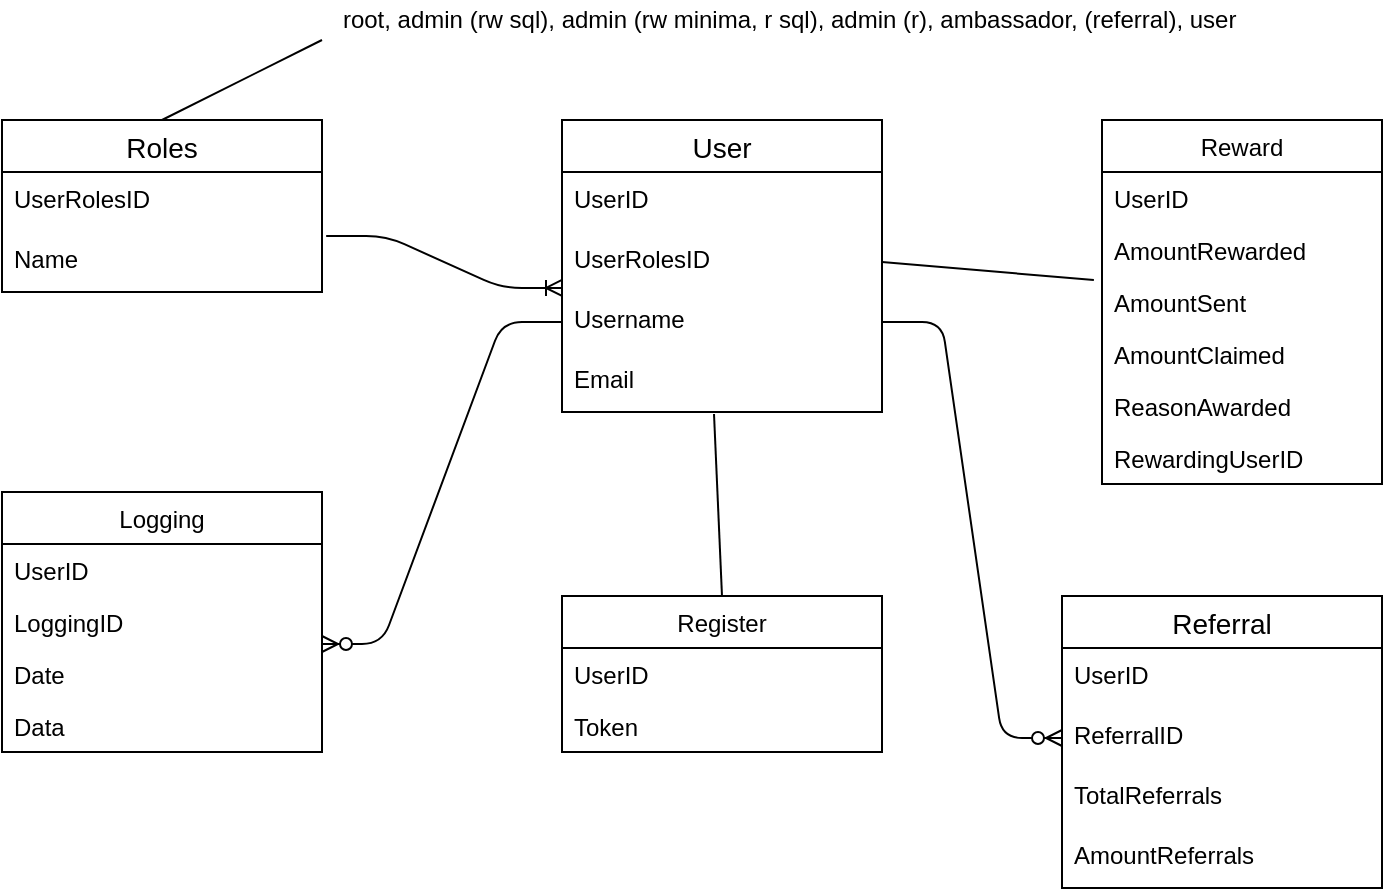 <mxfile version="14.3.0" type="device"><diagram id="-R4wV61z0FhMpNAPlASs" name="Page-1"><mxGraphModel dx="946" dy="566" grid="1" gridSize="10" guides="1" tooltips="1" connect="1" arrows="1" fold="1" page="1" pageScale="1" pageWidth="850" pageHeight="1100" math="0" shadow="0"><root><mxCell id="0"/><mxCell id="1" parent="0"/><mxCell id="VogovKga2d4YdazWaHmc-1" value="User" style="swimlane;fontStyle=0;childLayout=stackLayout;horizontal=1;startSize=26;horizontalStack=0;resizeParent=1;resizeParentMax=0;resizeLast=0;collapsible=1;marginBottom=0;align=center;fontSize=14;" parent="1" vertex="1"><mxGeometry x="300" y="410" width="160" height="146" as="geometry"/></mxCell><mxCell id="VogovKga2d4YdazWaHmc-2" value="UserID" style="text;strokeColor=none;fillColor=none;spacingLeft=4;spacingRight=4;overflow=hidden;rotatable=0;points=[[0,0.5],[1,0.5]];portConstraint=eastwest;fontSize=12;" parent="VogovKga2d4YdazWaHmc-1" vertex="1"><mxGeometry y="26" width="160" height="30" as="geometry"/></mxCell><mxCell id="VogovKga2d4YdazWaHmc-3" value="UserRolesID" style="text;strokeColor=none;fillColor=none;spacingLeft=4;spacingRight=4;overflow=hidden;rotatable=0;points=[[0,0.5],[1,0.5]];portConstraint=eastwest;fontSize=12;" parent="VogovKga2d4YdazWaHmc-1" vertex="1"><mxGeometry y="56" width="160" height="30" as="geometry"/></mxCell><mxCell id="VogovKga2d4YdazWaHmc-4" value="Username" style="text;strokeColor=none;fillColor=none;spacingLeft=4;spacingRight=4;overflow=hidden;rotatable=0;points=[[0,0.5],[1,0.5]];portConstraint=eastwest;fontSize=12;" parent="VogovKga2d4YdazWaHmc-1" vertex="1"><mxGeometry y="86" width="160" height="30" as="geometry"/></mxCell><mxCell id="VogovKga2d4YdazWaHmc-6" value="Email" style="text;strokeColor=none;fillColor=none;spacingLeft=4;spacingRight=4;overflow=hidden;rotatable=0;points=[[0,0.5],[1,0.5]];portConstraint=eastwest;fontSize=12;" parent="VogovKga2d4YdazWaHmc-1" vertex="1"><mxGeometry y="116" width="160" height="30" as="geometry"/></mxCell><mxCell id="VogovKga2d4YdazWaHmc-10" value="Roles" style="swimlane;fontStyle=0;childLayout=stackLayout;horizontal=1;startSize=26;horizontalStack=0;resizeParent=1;resizeParentMax=0;resizeLast=0;collapsible=1;marginBottom=0;align=center;fontSize=14;" parent="1" vertex="1"><mxGeometry x="20" y="410" width="160" height="86" as="geometry"/></mxCell><mxCell id="VogovKga2d4YdazWaHmc-12" value="UserRolesID" style="text;strokeColor=none;fillColor=none;spacingLeft=4;spacingRight=4;overflow=hidden;rotatable=0;points=[[0,0.5],[1,0.5]];portConstraint=eastwest;fontSize=12;" parent="VogovKga2d4YdazWaHmc-10" vertex="1"><mxGeometry y="26" width="160" height="30" as="geometry"/></mxCell><mxCell id="VogovKga2d4YdazWaHmc-13" value="Name" style="text;strokeColor=none;fillColor=none;spacingLeft=4;spacingRight=4;overflow=hidden;rotatable=0;points=[[0,0.5],[1,0.5]];portConstraint=eastwest;fontSize=12;" parent="VogovKga2d4YdazWaHmc-10" vertex="1"><mxGeometry y="56" width="160" height="30" as="geometry"/></mxCell><mxCell id="VogovKga2d4YdazWaHmc-16" value="Reward" style="swimlane;fontStyle=0;childLayout=stackLayout;horizontal=1;startSize=26;fillColor=none;horizontalStack=0;resizeParent=1;resizeParentMax=0;resizeLast=0;collapsible=1;marginBottom=0;" parent="1" vertex="1"><mxGeometry x="570" y="410" width="140" height="182" as="geometry"/></mxCell><mxCell id="VogovKga2d4YdazWaHmc-29" value="UserID" style="text;strokeColor=none;fillColor=none;align=left;verticalAlign=top;spacingLeft=4;spacingRight=4;overflow=hidden;rotatable=0;points=[[0,0.5],[1,0.5]];portConstraint=eastwest;" parent="VogovKga2d4YdazWaHmc-16" vertex="1"><mxGeometry y="26" width="140" height="26" as="geometry"/></mxCell><mxCell id="VogovKga2d4YdazWaHmc-18" value="AmountRewarded" style="text;strokeColor=none;fillColor=none;align=left;verticalAlign=top;spacingLeft=4;spacingRight=4;overflow=hidden;rotatable=0;points=[[0,0.5],[1,0.5]];portConstraint=eastwest;" parent="VogovKga2d4YdazWaHmc-16" vertex="1"><mxGeometry y="52" width="140" height="26" as="geometry"/></mxCell><mxCell id="aOdp0XbVGNVfr9wfOgnh-1" value="AmountSent" style="text;strokeColor=none;fillColor=none;align=left;verticalAlign=top;spacingLeft=4;spacingRight=4;overflow=hidden;rotatable=0;points=[[0,0.5],[1,0.5]];portConstraint=eastwest;" vertex="1" parent="VogovKga2d4YdazWaHmc-16"><mxGeometry y="78" width="140" height="26" as="geometry"/></mxCell><mxCell id="a344jlnvcdazKrhl5FHc-1" value="AmountClaimed&#10;" style="text;strokeColor=none;fillColor=none;align=left;verticalAlign=top;spacingLeft=4;spacingRight=4;overflow=hidden;rotatable=0;points=[[0,0.5],[1,0.5]];portConstraint=eastwest;" parent="VogovKga2d4YdazWaHmc-16" vertex="1"><mxGeometry y="104" width="140" height="26" as="geometry"/></mxCell><mxCell id="VogovKga2d4YdazWaHmc-19" value="ReasonAwarded" style="text;strokeColor=none;fillColor=none;align=left;verticalAlign=top;spacingLeft=4;spacingRight=4;overflow=hidden;rotatable=0;points=[[0,0.5],[1,0.5]];portConstraint=eastwest;" parent="VogovKga2d4YdazWaHmc-16" vertex="1"><mxGeometry y="130" width="140" height="26" as="geometry"/></mxCell><mxCell id="bJdyd767cQBEqQ9NRChY-1" value="RewardingUserID" style="text;strokeColor=none;fillColor=none;align=left;verticalAlign=top;spacingLeft=4;spacingRight=4;overflow=hidden;rotatable=0;points=[[0,0.5],[1,0.5]];portConstraint=eastwest;" parent="VogovKga2d4YdazWaHmc-16" vertex="1"><mxGeometry y="156" width="140" height="26" as="geometry"/></mxCell><mxCell id="VogovKga2d4YdazWaHmc-22" value="Logging" style="swimlane;fontStyle=0;childLayout=stackLayout;horizontal=1;startSize=26;fillColor=none;horizontalStack=0;resizeParent=1;resizeParentMax=0;resizeLast=0;collapsible=1;marginBottom=0;" parent="1" vertex="1"><mxGeometry x="20" y="596" width="160" height="130" as="geometry"/></mxCell><mxCell id="VogovKga2d4YdazWaHmc-23" value="UserID" style="text;strokeColor=none;fillColor=none;align=left;verticalAlign=top;spacingLeft=4;spacingRight=4;overflow=hidden;rotatable=0;points=[[0,0.5],[1,0.5]];portConstraint=eastwest;" parent="VogovKga2d4YdazWaHmc-22" vertex="1"><mxGeometry y="26" width="160" height="26" as="geometry"/></mxCell><mxCell id="bJdyd767cQBEqQ9NRChY-11" value="LoggingID" style="text;strokeColor=none;fillColor=none;align=left;verticalAlign=top;spacingLeft=4;spacingRight=4;overflow=hidden;rotatable=0;points=[[0,0.5],[1,0.5]];portConstraint=eastwest;" parent="VogovKga2d4YdazWaHmc-22" vertex="1"><mxGeometry y="52" width="160" height="26" as="geometry"/></mxCell><mxCell id="VogovKga2d4YdazWaHmc-39" value="Date" style="text;strokeColor=none;fillColor=none;align=left;verticalAlign=top;spacingLeft=4;spacingRight=4;overflow=hidden;rotatable=0;points=[[0,0.5],[1,0.5]];portConstraint=eastwest;" parent="VogovKga2d4YdazWaHmc-22" vertex="1"><mxGeometry y="78" width="160" height="26" as="geometry"/></mxCell><mxCell id="VogovKga2d4YdazWaHmc-40" value="Data" style="text;strokeColor=none;fillColor=none;align=left;verticalAlign=top;spacingLeft=4;spacingRight=4;overflow=hidden;rotatable=0;points=[[0,0.5],[1,0.5]];portConstraint=eastwest;" parent="VogovKga2d4YdazWaHmc-22" vertex="1"><mxGeometry y="104" width="160" height="26" as="geometry"/></mxCell><mxCell id="VogovKga2d4YdazWaHmc-57" value="" style="edgeStyle=entityRelationEdgeStyle;fontSize=12;html=1;endArrow=ERzeroToMany;endFill=1;entryX=1;entryY=-0.077;entryDx=0;entryDy=0;entryPerimeter=0;exitX=0;exitY=0.5;exitDx=0;exitDy=0;" parent="1" source="VogovKga2d4YdazWaHmc-4" target="VogovKga2d4YdazWaHmc-39" edge="1"><mxGeometry width="100" height="100" relative="1" as="geometry"><mxPoint x="380" y="417" as="sourcePoint"/><mxPoint x="180" y="619.998" as="targetPoint"/></mxGeometry></mxCell><mxCell id="bJdyd767cQBEqQ9NRChY-2" value="root, admin (rw sql), admin (rw minima, r sql), admin (r), ambassador, (referral), user&amp;nbsp;" style="text;html=1;align=center;verticalAlign=middle;resizable=0;points=[];autosize=1;" parent="1" vertex="1"><mxGeometry x="180" y="350" width="470" height="20" as="geometry"/></mxCell><mxCell id="bJdyd767cQBEqQ9NRChY-3" value="Referral" style="swimlane;fontStyle=0;childLayout=stackLayout;horizontal=1;startSize=26;horizontalStack=0;resizeParent=1;resizeParentMax=0;resizeLast=0;collapsible=1;marginBottom=0;align=center;fontSize=14;" parent="1" vertex="1"><mxGeometry x="550" y="648" width="160" height="146" as="geometry"/></mxCell><mxCell id="bJdyd767cQBEqQ9NRChY-4" value="UserID" style="text;strokeColor=none;fillColor=none;spacingLeft=4;spacingRight=4;overflow=hidden;rotatable=0;points=[[0,0.5],[1,0.5]];portConstraint=eastwest;fontSize=12;" parent="bJdyd767cQBEqQ9NRChY-3" vertex="1"><mxGeometry y="26" width="160" height="30" as="geometry"/></mxCell><mxCell id="bJdyd767cQBEqQ9NRChY-8" value="ReferralID" style="text;strokeColor=none;fillColor=none;spacingLeft=4;spacingRight=4;overflow=hidden;rotatable=0;points=[[0,0.5],[1,0.5]];portConstraint=eastwest;fontSize=12;" parent="bJdyd767cQBEqQ9NRChY-3" vertex="1"><mxGeometry y="56" width="160" height="30" as="geometry"/></mxCell><mxCell id="bJdyd767cQBEqQ9NRChY-5" value="TotalReferrals" style="text;strokeColor=none;fillColor=none;spacingLeft=4;spacingRight=4;overflow=hidden;rotatable=0;points=[[0,0.5],[1,0.5]];portConstraint=eastwest;fontSize=12;" parent="bJdyd767cQBEqQ9NRChY-3" vertex="1"><mxGeometry y="86" width="160" height="30" as="geometry"/></mxCell><mxCell id="a344jlnvcdazKrhl5FHc-2" value="AmountReferrals" style="text;strokeColor=none;fillColor=none;spacingLeft=4;spacingRight=4;overflow=hidden;rotatable=0;points=[[0,0.5],[1,0.5]];portConstraint=eastwest;fontSize=12;" parent="bJdyd767cQBEqQ9NRChY-3" vertex="1"><mxGeometry y="116" width="160" height="30" as="geometry"/></mxCell><mxCell id="bJdyd767cQBEqQ9NRChY-7" value="" style="edgeStyle=entityRelationEdgeStyle;fontSize=12;html=1;endArrow=ERzeroToMany;endFill=1;entryX=0;entryY=0.5;entryDx=0;entryDy=0;exitX=1;exitY=0.5;exitDx=0;exitDy=0;" parent="1" source="VogovKga2d4YdazWaHmc-4" target="bJdyd767cQBEqQ9NRChY-8" edge="1"><mxGeometry width="100" height="100" relative="1" as="geometry"><mxPoint x="462" y="509" as="sourcePoint"/><mxPoint x="200" y="649.998" as="targetPoint"/></mxGeometry></mxCell><mxCell id="bJdyd767cQBEqQ9NRChY-12" value="" style="endArrow=none;html=1;exitX=0.5;exitY=0;exitDx=0;exitDy=0;" parent="1" edge="1" source="VogovKga2d4YdazWaHmc-10"><mxGeometry width="50" height="50" relative="1" as="geometry"><mxPoint x="130" y="420" as="sourcePoint"/><mxPoint x="180" y="370" as="targetPoint"/></mxGeometry></mxCell><mxCell id="VogovKga2d4YdazWaHmc-56" value="" style="edgeStyle=entityRelationEdgeStyle;fontSize=12;html=1;endArrow=ERoneToMany;entryX=0;entryY=0.933;entryDx=0;entryDy=0;entryPerimeter=0;exitX=1.013;exitY=0.067;exitDx=0;exitDy=0;exitPerimeter=0;" parent="1" source="VogovKga2d4YdazWaHmc-13" target="VogovKga2d4YdazWaHmc-3" edge="1"><mxGeometry width="100" height="100" relative="1" as="geometry"><mxPoint x="420" y="550" as="sourcePoint"/><mxPoint x="180.96" y="476" as="targetPoint"/></mxGeometry></mxCell><mxCell id="aOdp0XbVGNVfr9wfOgnh-2" value="Register" style="swimlane;fontStyle=0;childLayout=stackLayout;horizontal=1;startSize=26;fillColor=none;horizontalStack=0;resizeParent=1;resizeParentMax=0;resizeLast=0;collapsible=1;marginBottom=0;" vertex="1" parent="1"><mxGeometry x="300" y="648" width="160" height="78" as="geometry"/></mxCell><mxCell id="aOdp0XbVGNVfr9wfOgnh-3" value="UserID" style="text;strokeColor=none;fillColor=none;align=left;verticalAlign=top;spacingLeft=4;spacingRight=4;overflow=hidden;rotatable=0;points=[[0,0.5],[1,0.5]];portConstraint=eastwest;" vertex="1" parent="aOdp0XbVGNVfr9wfOgnh-2"><mxGeometry y="26" width="160" height="26" as="geometry"/></mxCell><mxCell id="aOdp0XbVGNVfr9wfOgnh-4" value="Token" style="text;strokeColor=none;fillColor=none;align=left;verticalAlign=top;spacingLeft=4;spacingRight=4;overflow=hidden;rotatable=0;points=[[0,0.5],[1,0.5]];portConstraint=eastwest;" vertex="1" parent="aOdp0XbVGNVfr9wfOgnh-2"><mxGeometry y="52" width="160" height="26" as="geometry"/></mxCell><mxCell id="aOdp0XbVGNVfr9wfOgnh-9" value="" style="endArrow=none;html=1;rounded=0;entryX=-0.029;entryY=0.077;entryDx=0;entryDy=0;entryPerimeter=0;exitX=1;exitY=0.5;exitDx=0;exitDy=0;" edge="1" parent="1" source="VogovKga2d4YdazWaHmc-3" target="aOdp0XbVGNVfr9wfOgnh-1"><mxGeometry relative="1" as="geometry"><mxPoint x="340" y="570" as="sourcePoint"/><mxPoint x="500" y="570" as="targetPoint"/></mxGeometry></mxCell><mxCell id="aOdp0XbVGNVfr9wfOgnh-10" value="" style="endArrow=none;html=1;rounded=0;exitX=0.5;exitY=0;exitDx=0;exitDy=0;entryX=0.475;entryY=1.033;entryDx=0;entryDy=0;entryPerimeter=0;" edge="1" parent="1" source="aOdp0XbVGNVfr9wfOgnh-2" target="VogovKga2d4YdazWaHmc-6"><mxGeometry relative="1" as="geometry"><mxPoint x="340" y="570" as="sourcePoint"/><mxPoint x="390" y="565" as="targetPoint"/></mxGeometry></mxCell></root></mxGraphModel></diagram></mxfile>